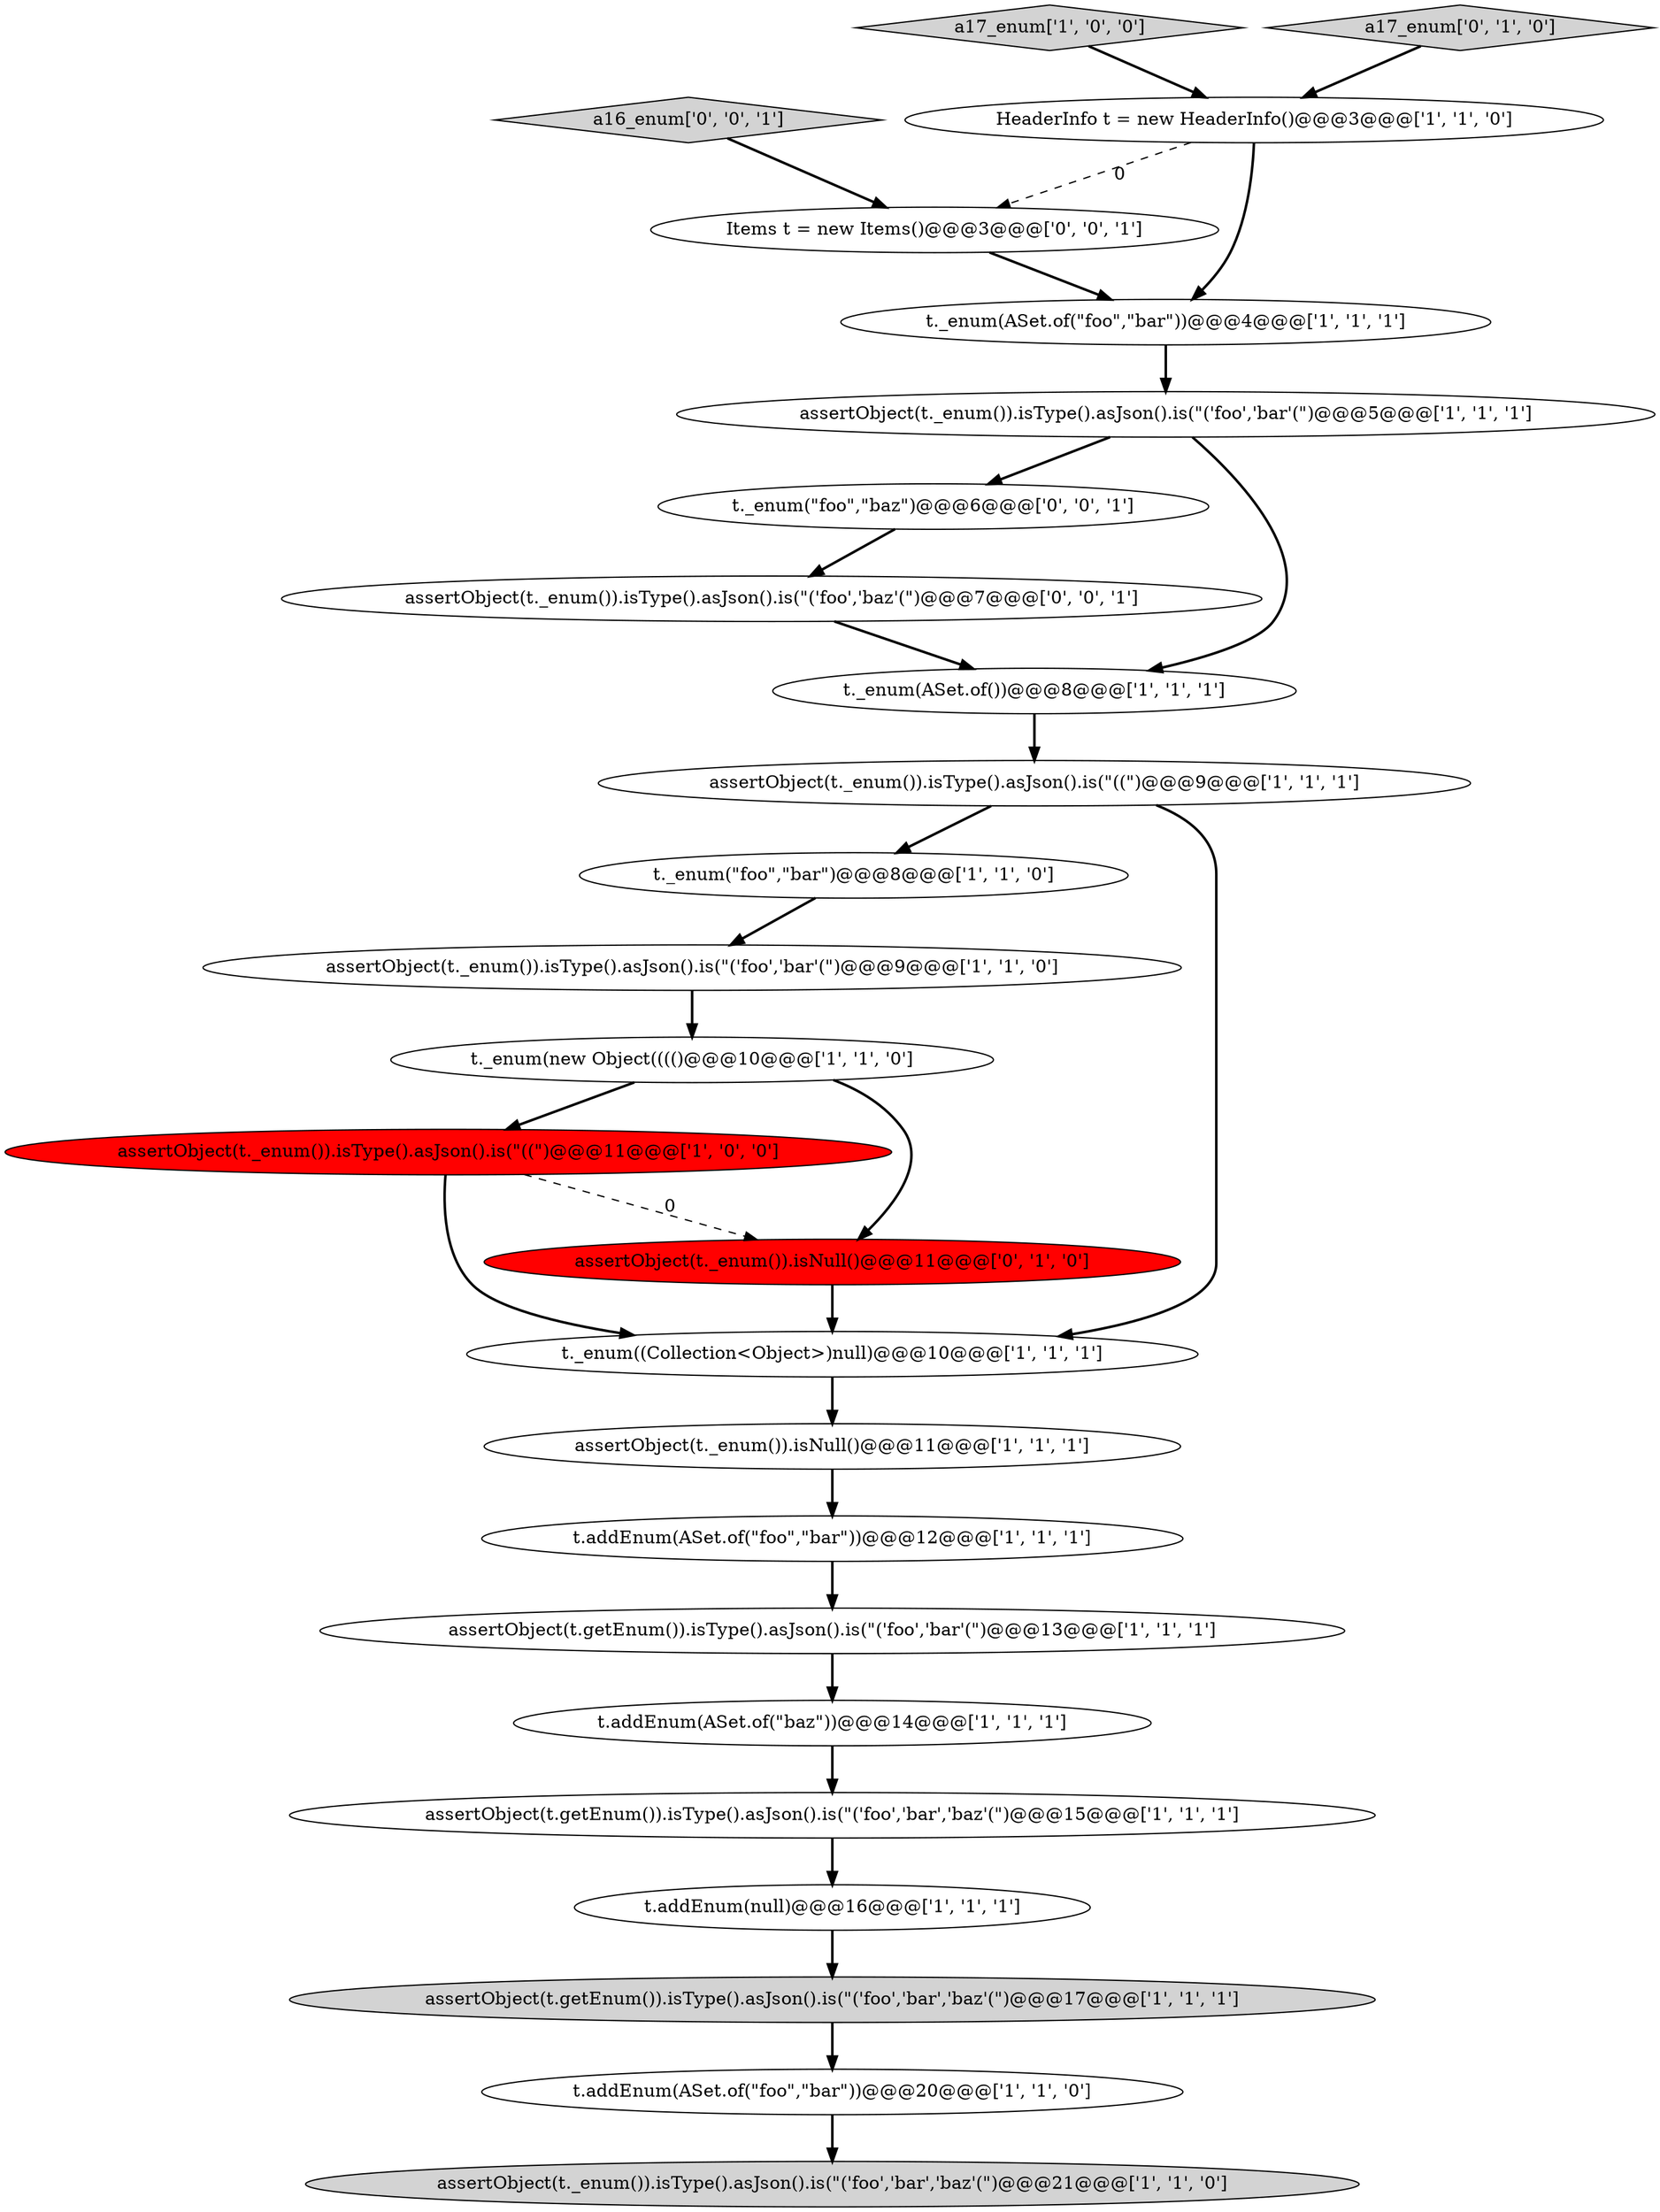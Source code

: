 digraph {
24 [style = filled, label = "t._enum(\"foo\",\"baz\")@@@6@@@['0', '0', '1']", fillcolor = white, shape = ellipse image = "AAA0AAABBB3BBB"];
11 [style = filled, label = "assertObject(t._enum()).isType().asJson().is(\"('foo','bar'(\")@@@5@@@['1', '1', '1']", fillcolor = white, shape = ellipse image = "AAA0AAABBB1BBB"];
19 [style = filled, label = "assertObject(t.getEnum()).isType().asJson().is(\"('foo','bar'(\")@@@13@@@['1', '1', '1']", fillcolor = white, shape = ellipse image = "AAA0AAABBB1BBB"];
12 [style = filled, label = "t._enum(\"foo\",\"bar\")@@@8@@@['1', '1', '0']", fillcolor = white, shape = ellipse image = "AAA0AAABBB1BBB"];
9 [style = filled, label = "HeaderInfo t = new HeaderInfo()@@@3@@@['1', '1', '0']", fillcolor = white, shape = ellipse image = "AAA0AAABBB1BBB"];
25 [style = filled, label = "Items t = new Items()@@@3@@@['0', '0', '1']", fillcolor = white, shape = ellipse image = "AAA0AAABBB3BBB"];
0 [style = filled, label = "t.addEnum(ASet.of(\"foo\",\"bar\"))@@@12@@@['1', '1', '1']", fillcolor = white, shape = ellipse image = "AAA0AAABBB1BBB"];
1 [style = filled, label = "t.addEnum(ASet.of(\"foo\",\"bar\"))@@@20@@@['1', '1', '0']", fillcolor = white, shape = ellipse image = "AAA0AAABBB1BBB"];
23 [style = filled, label = "assertObject(t._enum()).isType().asJson().is(\"('foo','baz'(\")@@@7@@@['0', '0', '1']", fillcolor = white, shape = ellipse image = "AAA0AAABBB3BBB"];
17 [style = filled, label = "t._enum(ASet.of())@@@8@@@['1', '1', '1']", fillcolor = white, shape = ellipse image = "AAA0AAABBB1BBB"];
10 [style = filled, label = "assertObject(t.getEnum()).isType().asJson().is(\"('foo','bar','baz'(\")@@@17@@@['1', '1', '1']", fillcolor = lightgray, shape = ellipse image = "AAA0AAABBB1BBB"];
6 [style = filled, label = "t._enum(new Object(((()@@@10@@@['1', '1', '0']", fillcolor = white, shape = ellipse image = "AAA0AAABBB1BBB"];
13 [style = filled, label = "t.addEnum(ASet.of(\"baz\"))@@@14@@@['1', '1', '1']", fillcolor = white, shape = ellipse image = "AAA0AAABBB1BBB"];
4 [style = filled, label = "t._enum((Collection<Object>)null)@@@10@@@['1', '1', '1']", fillcolor = white, shape = ellipse image = "AAA0AAABBB1BBB"];
16 [style = filled, label = "assertObject(t._enum()).isNull()@@@11@@@['1', '1', '1']", fillcolor = white, shape = ellipse image = "AAA0AAABBB1BBB"];
3 [style = filled, label = "assertObject(t.getEnum()).isType().asJson().is(\"('foo','bar','baz'(\")@@@15@@@['1', '1', '1']", fillcolor = white, shape = ellipse image = "AAA0AAABBB1BBB"];
5 [style = filled, label = "t.addEnum(null)@@@16@@@['1', '1', '1']", fillcolor = white, shape = ellipse image = "AAA0AAABBB1BBB"];
14 [style = filled, label = "t._enum(ASet.of(\"foo\",\"bar\"))@@@4@@@['1', '1', '1']", fillcolor = white, shape = ellipse image = "AAA0AAABBB1BBB"];
22 [style = filled, label = "a16_enum['0', '0', '1']", fillcolor = lightgray, shape = diamond image = "AAA0AAABBB3BBB"];
15 [style = filled, label = "a17_enum['1', '0', '0']", fillcolor = lightgray, shape = diamond image = "AAA0AAABBB1BBB"];
18 [style = filled, label = "assertObject(t._enum()).isType().asJson().is(\"((\")@@@9@@@['1', '1', '1']", fillcolor = white, shape = ellipse image = "AAA0AAABBB1BBB"];
8 [style = filled, label = "assertObject(t._enum()).isType().asJson().is(\"('foo','bar'(\")@@@9@@@['1', '1', '0']", fillcolor = white, shape = ellipse image = "AAA0AAABBB1BBB"];
2 [style = filled, label = "assertObject(t._enum()).isType().asJson().is(\"('foo','bar','baz'(\")@@@21@@@['1', '1', '0']", fillcolor = lightgray, shape = ellipse image = "AAA0AAABBB1BBB"];
21 [style = filled, label = "a17_enum['0', '1', '0']", fillcolor = lightgray, shape = diamond image = "AAA0AAABBB2BBB"];
7 [style = filled, label = "assertObject(t._enum()).isType().asJson().is(\"((\")@@@11@@@['1', '0', '0']", fillcolor = red, shape = ellipse image = "AAA1AAABBB1BBB"];
20 [style = filled, label = "assertObject(t._enum()).isNull()@@@11@@@['0', '1', '0']", fillcolor = red, shape = ellipse image = "AAA1AAABBB2BBB"];
5->10 [style = bold, label=""];
22->25 [style = bold, label=""];
16->0 [style = bold, label=""];
0->19 [style = bold, label=""];
18->12 [style = bold, label=""];
7->20 [style = dashed, label="0"];
8->6 [style = bold, label=""];
25->14 [style = bold, label=""];
7->4 [style = bold, label=""];
11->24 [style = bold, label=""];
20->4 [style = bold, label=""];
6->20 [style = bold, label=""];
3->5 [style = bold, label=""];
21->9 [style = bold, label=""];
19->13 [style = bold, label=""];
13->3 [style = bold, label=""];
18->4 [style = bold, label=""];
15->9 [style = bold, label=""];
12->8 [style = bold, label=""];
9->25 [style = dashed, label="0"];
9->14 [style = bold, label=""];
11->17 [style = bold, label=""];
23->17 [style = bold, label=""];
1->2 [style = bold, label=""];
6->7 [style = bold, label=""];
10->1 [style = bold, label=""];
14->11 [style = bold, label=""];
17->18 [style = bold, label=""];
4->16 [style = bold, label=""];
24->23 [style = bold, label=""];
}
